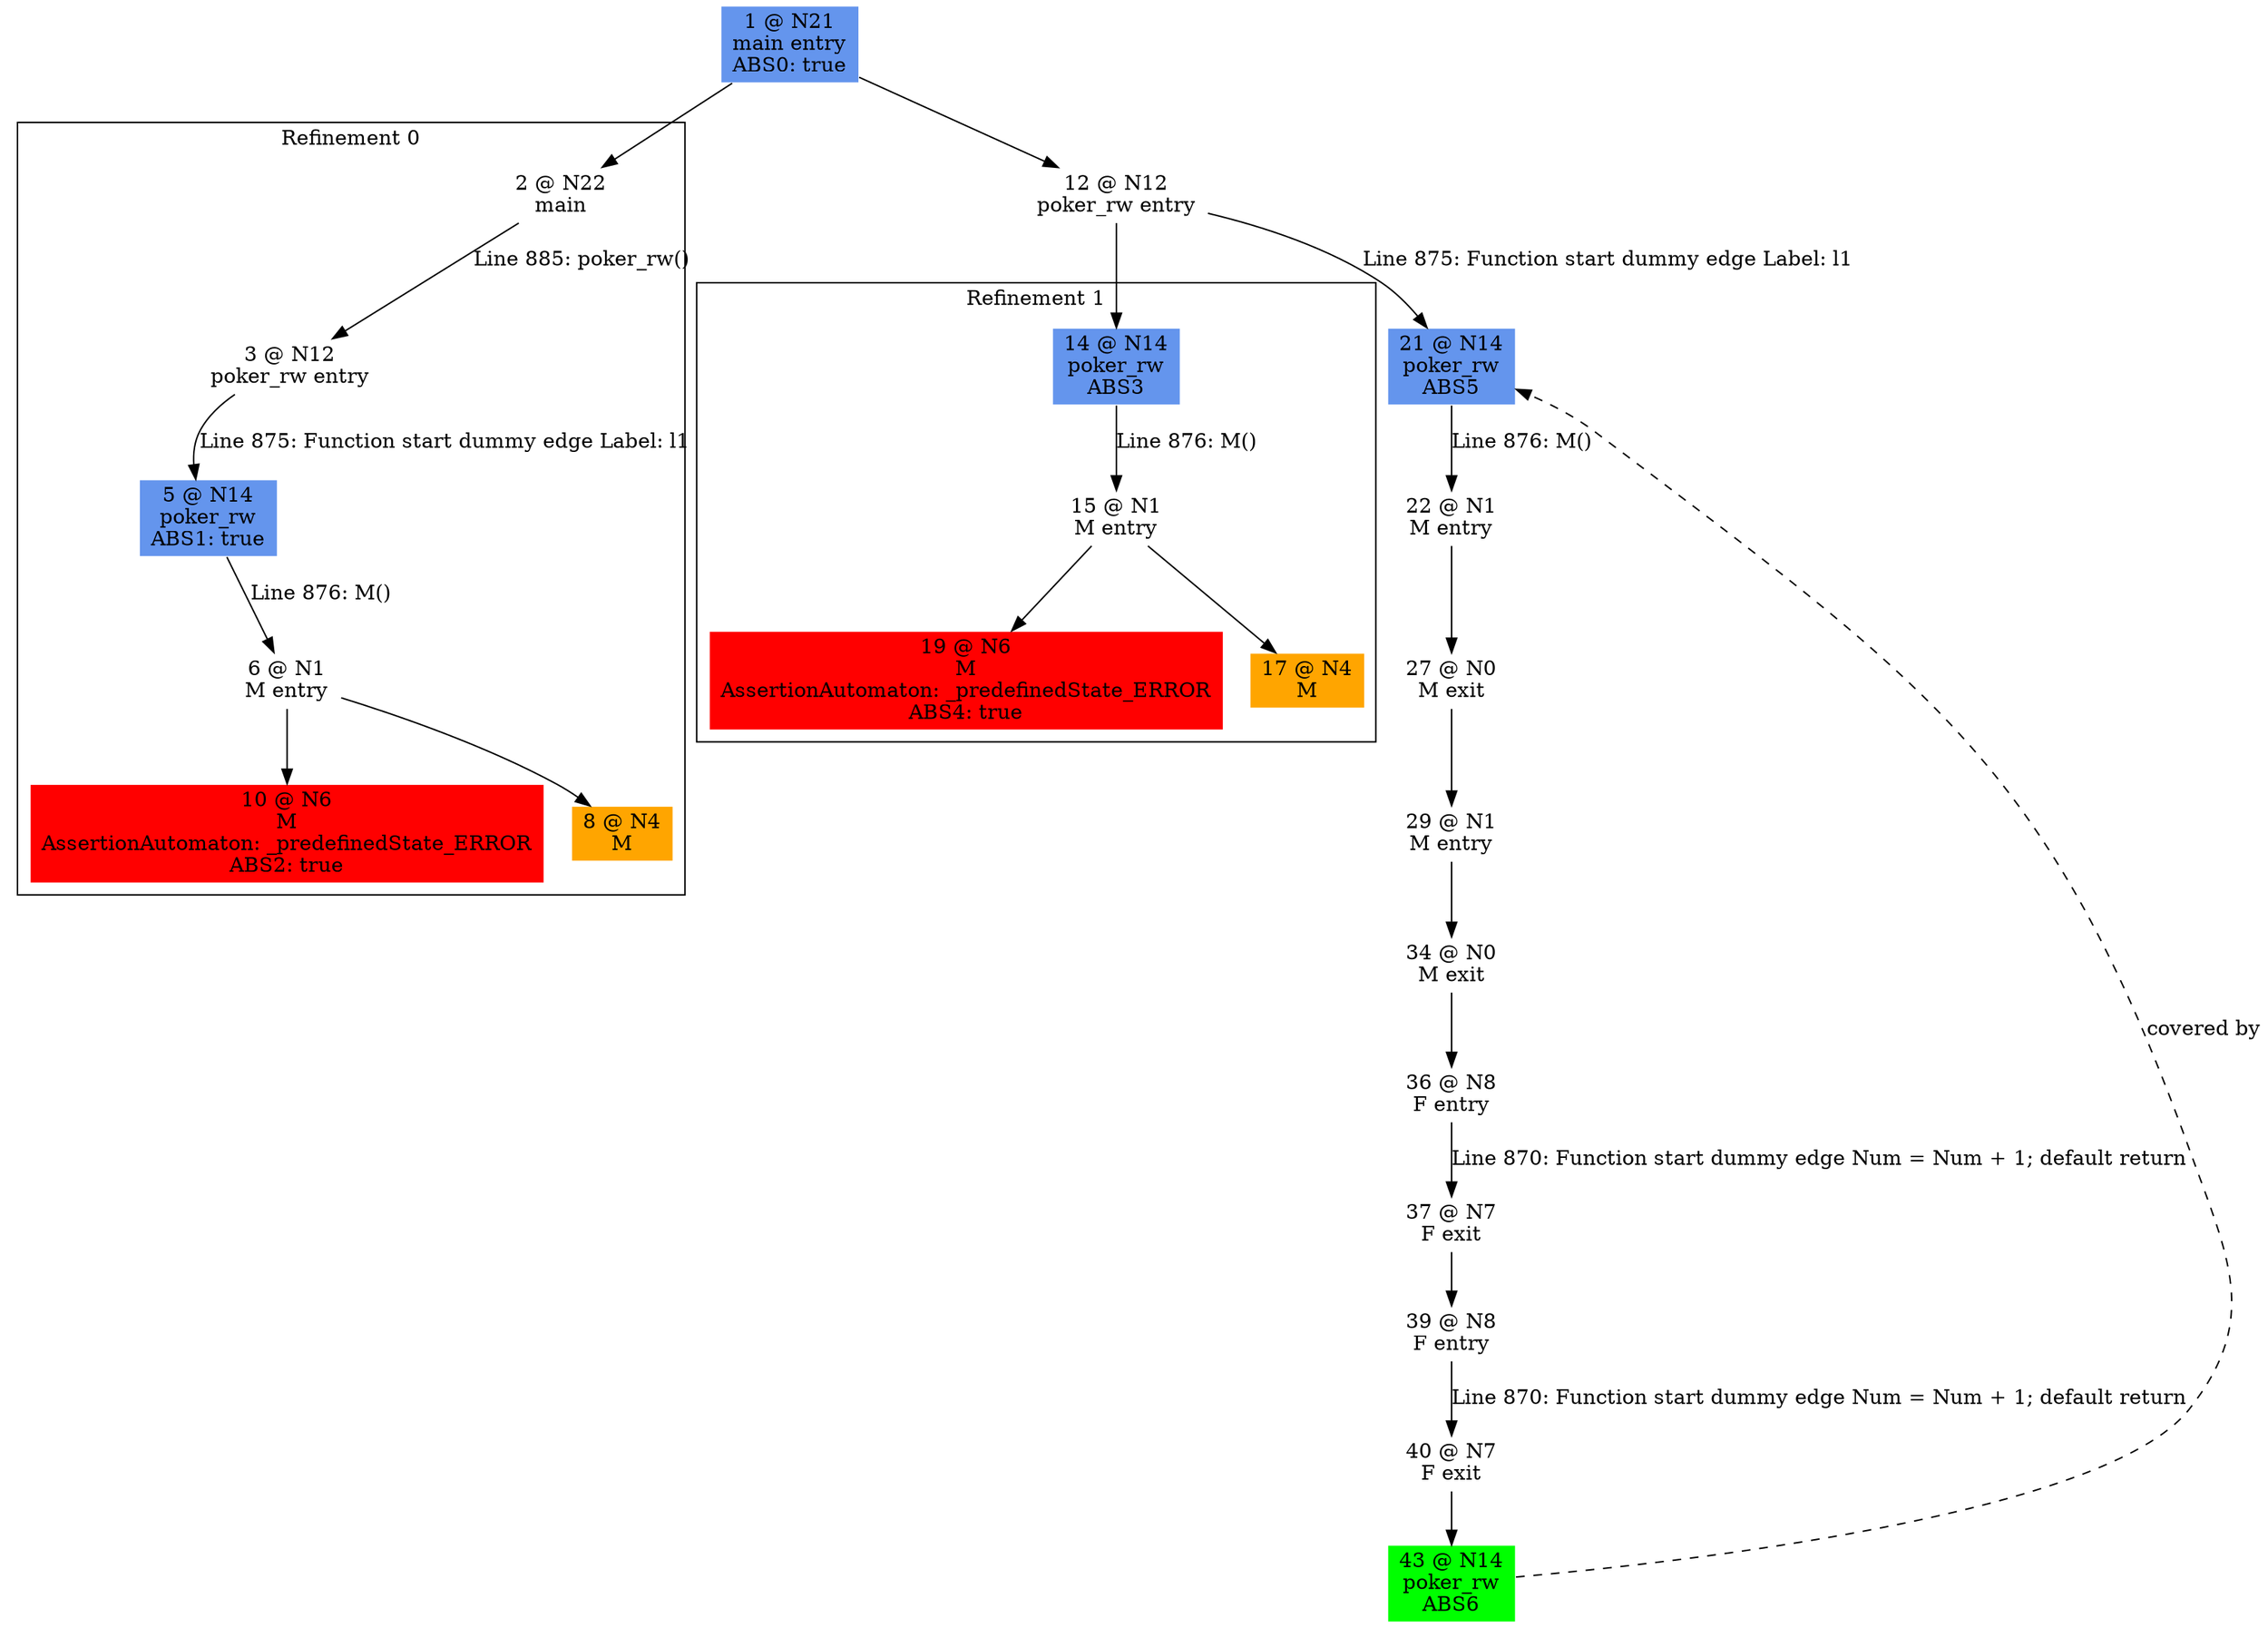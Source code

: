 digraph ARG {
node [style="filled" shape="box" color="white"]
subgraph cluster_0 {
label="Refinement 0"
2 [label="2 @ N22\nmain" id="2"]
3 [label="3 @ N12\npoker_rw entry" id="3"]
5 [fillcolor="cornflowerblue" label="5 @ N14\npoker_rw\nABS1: true" id="5"]
6 [label="6 @ N1\nM entry" id="6"]
10 [fillcolor="red" label="10 @ N6\nM\nAssertionAutomaton: _predefinedState_ERROR\nABS2: true" id="10"]
8 [fillcolor="orange" label="8 @ N4\nM" id="8"]
2 -> 3 [label="Line 885: poker_rw()" id="2 -> 3"]
3 -> 5 [label="Line 875: Function start dummy edge Label: l1" id="3 -> 5"]
5 -> 6 [label="Line 876: M()" id="5 -> 6"]
6 -> 8 []
6 -> 10 []
}
1 -> 2
subgraph cluster_1 {
label="Refinement 1"
14 [fillcolor="cornflowerblue" label="14 @ N14\npoker_rw\nABS3" id="14"]
15 [label="15 @ N1\nM entry" id="15"]
19 [fillcolor="red" label="19 @ N6\nM\nAssertionAutomaton: _predefinedState_ERROR\nABS4: true" id="19"]
17 [fillcolor="orange" label="17 @ N4\nM" id="17"]
14 -> 15 [label="Line 876: M()" id="14 -> 15"]
15 -> 17 []
15 -> 19 []
}
12 -> 14
1 [fillcolor="cornflowerblue" label="1 @ N21\nmain entry\nABS0: true" id="1"]
12 [label="12 @ N12\npoker_rw entry" id="12"]
21 [fillcolor="cornflowerblue" label="21 @ N14\npoker_rw\nABS5" id="21"]
22 [label="22 @ N1\nM entry" id="22"]
27 [label="27 @ N0\nM exit" id="27"]
29 [label="29 @ N1\nM entry" id="29"]
34 [label="34 @ N0\nM exit" id="34"]
36 [label="36 @ N8\nF entry" id="36"]
37 [label="37 @ N7\nF exit" id="37"]
39 [label="39 @ N8\nF entry" id="39"]
40 [label="40 @ N7\nF exit" id="40"]
43 [fillcolor="green" label="43 @ N14\npoker_rw\nABS6" id="43"]
1 -> 12 []
12 -> 21 [label="Line 875: Function start dummy edge Label: l1" id="12 -> 21"]
43 -> 21 [style="dashed" weight="0" label="covered by"]
21 -> 22 [label="Line 876: M()" id="21 -> 22"]
22 -> 27 []
27 -> 29 []
29 -> 34 []
34 -> 36 []
36 -> 37 [label="Line 870: Function start dummy edge Num = Num + 1; default return" id="36 -> 37"]
37 -> 39 []
39 -> 40 [label="Line 870: Function start dummy edge Num = Num + 1; default return" id="39 -> 40"]
40 -> 43 []
}
